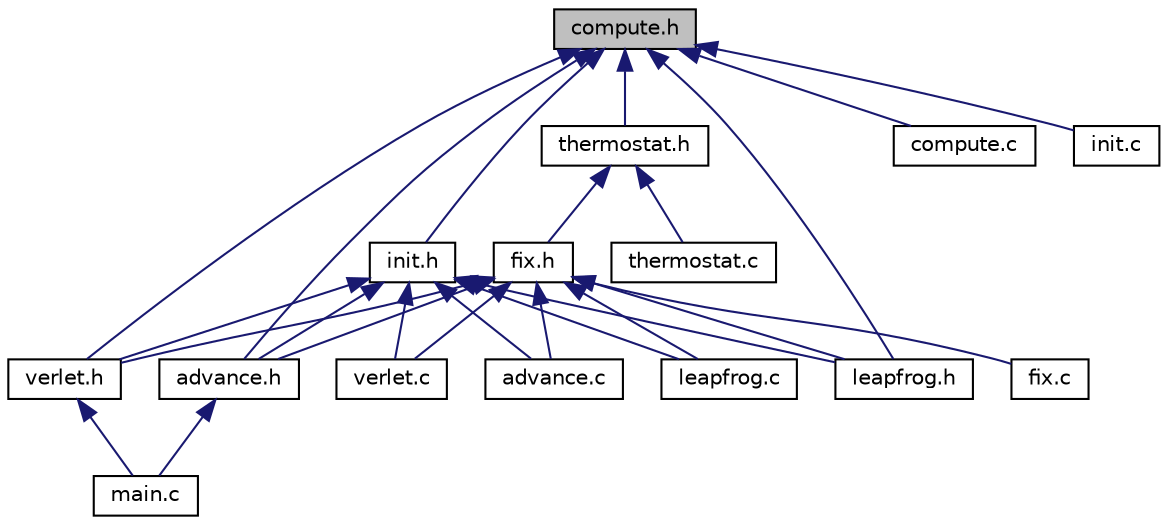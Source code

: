 digraph "compute.h"
{
  edge [fontname="Helvetica",fontsize="10",labelfontname="Helvetica",labelfontsize="10"];
  node [fontname="Helvetica",fontsize="10",shape=record];
  Node1 [label="compute.h",height=0.2,width=0.4,color="black", fillcolor="grey75", style="filled", fontcolor="black"];
  Node1 -> Node2 [dir="back",color="midnightblue",fontsize="10",style="solid"];
  Node2 [label="thermostat.h",height=0.2,width=0.4,color="black", fillcolor="white", style="filled",URL="$thermostat_8h.html",tooltip="Thermostat module header. "];
  Node2 -> Node3 [dir="back",color="midnightblue",fontsize="10",style="solid"];
  Node3 [label="fix.h",height=0.2,width=0.4,color="black", fillcolor="white", style="filled",URL="$fix_8h.html",tooltip="Fix module header. "];
  Node3 -> Node4 [dir="back",color="midnightblue",fontsize="10",style="solid"];
  Node4 [label="advance.c",height=0.2,width=0.4,color="black", fillcolor="white", style="filled",URL="$advance_8c.html",tooltip="Advance module: run advance style modeling. "];
  Node3 -> Node5 [dir="back",color="midnightblue",fontsize="10",style="solid"];
  Node5 [label="advance.h",height=0.2,width=0.4,color="black", fillcolor="white", style="filled",URL="$advance_8h.html",tooltip="Advance module header: run advance style modeling. "];
  Node5 -> Node6 [dir="back",color="midnightblue",fontsize="10",style="solid"];
  Node6 [label="main.c",height=0.2,width=0.4,color="black", fillcolor="white", style="filled",URL="$main_8c.html",tooltip="Molecular modeling program. "];
  Node3 -> Node7 [dir="back",color="midnightblue",fontsize="10",style="solid"];
  Node7 [label="fix.c",height=0.2,width=0.4,color="black", fillcolor="white", style="filled",URL="$fix_8c.html",tooltip="Fix module. "];
  Node3 -> Node8 [dir="back",color="midnightblue",fontsize="10",style="solid"];
  Node8 [label="leapfrog.c",height=0.2,width=0.4,color="black", fillcolor="white", style="filled",URL="$leapfrog_8c.html",tooltip="Leap frog module: run leap frog style modeling. "];
  Node3 -> Node9 [dir="back",color="midnightblue",fontsize="10",style="solid"];
  Node9 [label="leapfrog.h",height=0.2,width=0.4,color="black", fillcolor="white", style="filled",URL="$leapfrog_8h.html",tooltip="Leap frog module header: run leap frog style modeling. "];
  Node3 -> Node10 [dir="back",color="midnightblue",fontsize="10",style="solid"];
  Node10 [label="verlet.c",height=0.2,width=0.4,color="black", fillcolor="white", style="filled",URL="$verlet_8c.html",tooltip="Verlet module: run verlet style modeling. "];
  Node3 -> Node11 [dir="back",color="midnightblue",fontsize="10",style="solid"];
  Node11 [label="verlet.h",height=0.2,width=0.4,color="black", fillcolor="white", style="filled",URL="$verlet_8h.html",tooltip="Verlet module header: run verlet style modeling. "];
  Node11 -> Node6 [dir="back",color="midnightblue",fontsize="10",style="solid"];
  Node2 -> Node12 [dir="back",color="midnightblue",fontsize="10",style="solid"];
  Node12 [label="thermostat.c",height=0.2,width=0.4,color="black", fillcolor="white", style="filled",URL="$thermostat_8c.html",tooltip="Thermostat module. "];
  Node1 -> Node13 [dir="back",color="midnightblue",fontsize="10",style="solid"];
  Node13 [label="init.h",height=0.2,width=0.4,color="black", fillcolor="white", style="filled",URL="$init_8h_source.html"];
  Node13 -> Node4 [dir="back",color="midnightblue",fontsize="10",style="solid"];
  Node13 -> Node5 [dir="back",color="midnightblue",fontsize="10",style="solid"];
  Node13 -> Node8 [dir="back",color="midnightblue",fontsize="10",style="solid"];
  Node13 -> Node9 [dir="back",color="midnightblue",fontsize="10",style="solid"];
  Node13 -> Node10 [dir="back",color="midnightblue",fontsize="10",style="solid"];
  Node13 -> Node11 [dir="back",color="midnightblue",fontsize="10",style="solid"];
  Node1 -> Node5 [dir="back",color="midnightblue",fontsize="10",style="solid"];
  Node1 -> Node14 [dir="back",color="midnightblue",fontsize="10",style="solid"];
  Node14 [label="compute.c",height=0.2,width=0.4,color="black", fillcolor="white", style="filled",URL="$compute_8c.html",tooltip="Compute module. "];
  Node1 -> Node15 [dir="back",color="midnightblue",fontsize="10",style="solid"];
  Node15 [label="init.c",height=0.2,width=0.4,color="black", fillcolor="white", style="filled",URL="$init_8c.html",tooltip="Initialization module. "];
  Node1 -> Node9 [dir="back",color="midnightblue",fontsize="10",style="solid"];
  Node1 -> Node11 [dir="back",color="midnightblue",fontsize="10",style="solid"];
}
